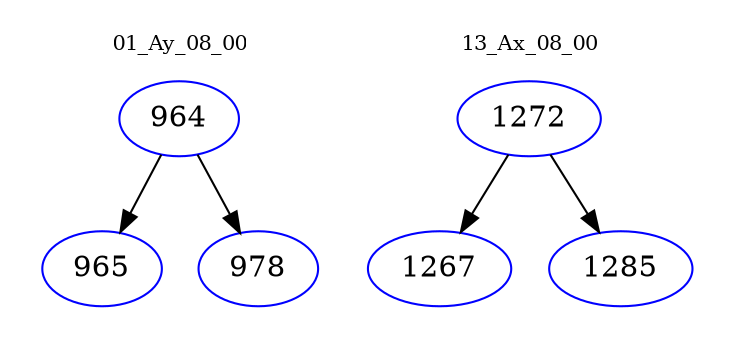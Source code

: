 digraph{
subgraph cluster_0 {
color = white
label = "01_Ay_08_00";
fontsize=10;
T0_964 [label="964", color="blue"]
T0_964 -> T0_965 [color="black"]
T0_965 [label="965", color="blue"]
T0_964 -> T0_978 [color="black"]
T0_978 [label="978", color="blue"]
}
subgraph cluster_1 {
color = white
label = "13_Ax_08_00";
fontsize=10;
T1_1272 [label="1272", color="blue"]
T1_1272 -> T1_1267 [color="black"]
T1_1267 [label="1267", color="blue"]
T1_1272 -> T1_1285 [color="black"]
T1_1285 [label="1285", color="blue"]
}
}
